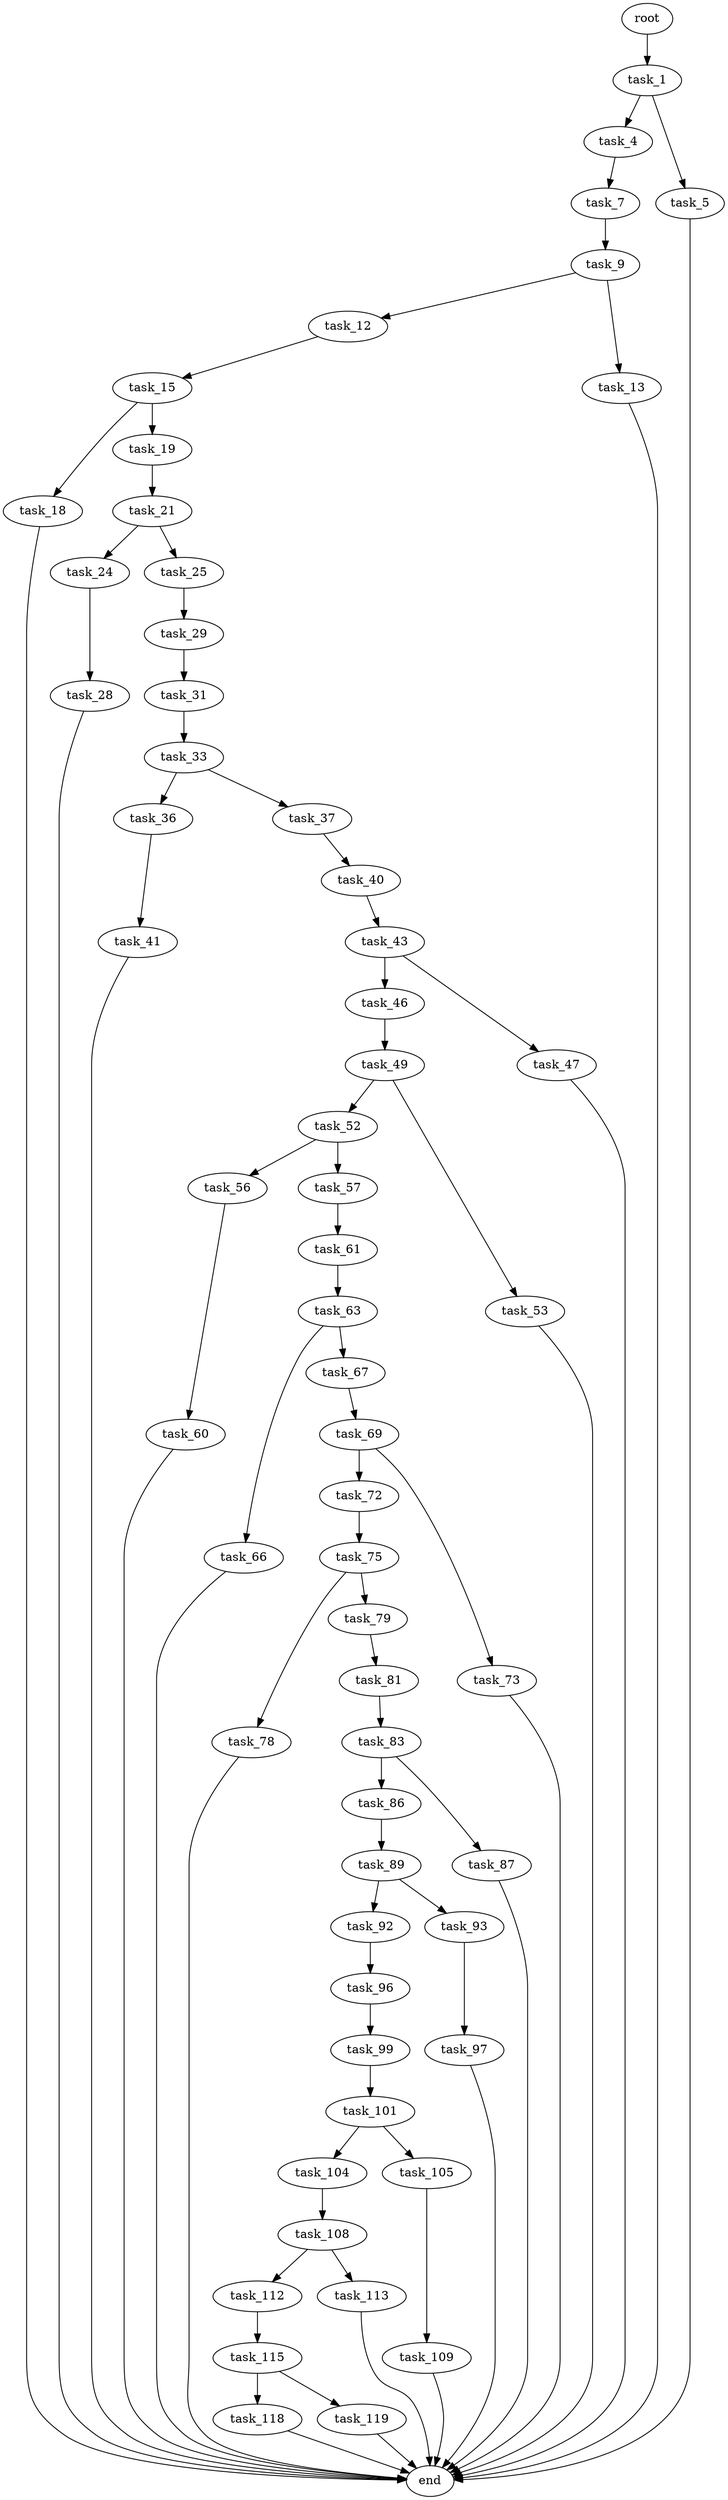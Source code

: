 digraph G {
  root [size="0.000000"];
  task_1 [size="205622382696.000000"];
  task_4 [size="782757789696.000000"];
  task_5 [size="514996772365.000000"];
  task_7 [size="34500600931.000000"];
  end [size="0.000000"];
  task_9 [size="549755813888.000000"];
  task_12 [size="4529125592.000000"];
  task_13 [size="14109735688.000000"];
  task_15 [size="231928233984.000000"];
  task_18 [size="1671008843.000000"];
  task_19 [size="39874639619.000000"];
  task_21 [size="384949623.000000"];
  task_24 [size="134217728000.000000"];
  task_25 [size="68719476736.000000"];
  task_28 [size="12904096395.000000"];
  task_29 [size="134217728000.000000"];
  task_31 [size="8589934592.000000"];
  task_33 [size="8589934592.000000"];
  task_36 [size="68719476736.000000"];
  task_37 [size="2092114772.000000"];
  task_41 [size="782757789696.000000"];
  task_40 [size="8902466328.000000"];
  task_43 [size="43902133872.000000"];
  task_46 [size="549755813888.000000"];
  task_47 [size="7997239541.000000"];
  task_49 [size="368293445632.000000"];
  task_52 [size="2569443052.000000"];
  task_53 [size="10201436855.000000"];
  task_56 [size="4428158622.000000"];
  task_57 [size="8589934592.000000"];
  task_60 [size="613738252956.000000"];
  task_61 [size="28991029248.000000"];
  task_63 [size="30070398362.000000"];
  task_66 [size="134217728000.000000"];
  task_67 [size="22875235100.000000"];
  task_69 [size="14688220166.000000"];
  task_72 [size="16048431847.000000"];
  task_73 [size="20218765291.000000"];
  task_75 [size="18301552532.000000"];
  task_78 [size="1228595296.000000"];
  task_79 [size="12309726125.000000"];
  task_81 [size="209530911139.000000"];
  task_83 [size="8589934592.000000"];
  task_86 [size="231928233984.000000"];
  task_87 [size="4255130225.000000"];
  task_89 [size="542253265928.000000"];
  task_92 [size="549755813888.000000"];
  task_93 [size="13139209312.000000"];
  task_96 [size="531847891224.000000"];
  task_97 [size="325394169443.000000"];
  task_99 [size="368293445632.000000"];
  task_101 [size="1406976359.000000"];
  task_104 [size="28991029248.000000"];
  task_105 [size="244946826464.000000"];
  task_108 [size="1383873217505.000000"];
  task_109 [size="549755813888.000000"];
  task_112 [size="7554542659.000000"];
  task_113 [size="13826417957.000000"];
  task_115 [size="852563921040.000000"];
  task_118 [size="1519341555.000000"];
  task_119 [size="52118168482.000000"];

  root -> task_1 [size="1.000000"];
  task_1 -> task_4 [size="134217728.000000"];
  task_1 -> task_5 [size="134217728.000000"];
  task_4 -> task_7 [size="679477248.000000"];
  task_5 -> end [size="1.000000"];
  task_7 -> task_9 [size="838860800.000000"];
  task_9 -> task_12 [size="536870912.000000"];
  task_9 -> task_13 [size="536870912.000000"];
  task_12 -> task_15 [size="301989888.000000"];
  task_13 -> end [size="1.000000"];
  task_15 -> task_18 [size="301989888.000000"];
  task_15 -> task_19 [size="301989888.000000"];
  task_18 -> end [size="1.000000"];
  task_19 -> task_21 [size="838860800.000000"];
  task_21 -> task_24 [size="33554432.000000"];
  task_21 -> task_25 [size="33554432.000000"];
  task_24 -> task_28 [size="209715200.000000"];
  task_25 -> task_29 [size="134217728.000000"];
  task_28 -> end [size="1.000000"];
  task_29 -> task_31 [size="209715200.000000"];
  task_31 -> task_33 [size="33554432.000000"];
  task_33 -> task_36 [size="33554432.000000"];
  task_33 -> task_37 [size="33554432.000000"];
  task_36 -> task_41 [size="134217728.000000"];
  task_37 -> task_40 [size="75497472.000000"];
  task_41 -> end [size="1.000000"];
  task_40 -> task_43 [size="33554432.000000"];
  task_43 -> task_46 [size="838860800.000000"];
  task_43 -> task_47 [size="838860800.000000"];
  task_46 -> task_49 [size="536870912.000000"];
  task_47 -> end [size="1.000000"];
  task_49 -> task_52 [size="411041792.000000"];
  task_49 -> task_53 [size="411041792.000000"];
  task_52 -> task_56 [size="134217728.000000"];
  task_52 -> task_57 [size="134217728.000000"];
  task_53 -> end [size="1.000000"];
  task_56 -> task_60 [size="75497472.000000"];
  task_57 -> task_61 [size="33554432.000000"];
  task_60 -> end [size="1.000000"];
  task_61 -> task_63 [size="75497472.000000"];
  task_63 -> task_66 [size="838860800.000000"];
  task_63 -> task_67 [size="838860800.000000"];
  task_66 -> end [size="1.000000"];
  task_67 -> task_69 [size="33554432.000000"];
  task_69 -> task_72 [size="838860800.000000"];
  task_69 -> task_73 [size="838860800.000000"];
  task_72 -> task_75 [size="411041792.000000"];
  task_73 -> end [size="1.000000"];
  task_75 -> task_78 [size="536870912.000000"];
  task_75 -> task_79 [size="536870912.000000"];
  task_78 -> end [size="1.000000"];
  task_79 -> task_81 [size="679477248.000000"];
  task_81 -> task_83 [size="838860800.000000"];
  task_83 -> task_86 [size="33554432.000000"];
  task_83 -> task_87 [size="33554432.000000"];
  task_86 -> task_89 [size="301989888.000000"];
  task_87 -> end [size="1.000000"];
  task_89 -> task_92 [size="411041792.000000"];
  task_89 -> task_93 [size="411041792.000000"];
  task_92 -> task_96 [size="536870912.000000"];
  task_93 -> task_97 [size="209715200.000000"];
  task_96 -> task_99 [size="536870912.000000"];
  task_97 -> end [size="1.000000"];
  task_99 -> task_101 [size="411041792.000000"];
  task_101 -> task_104 [size="33554432.000000"];
  task_101 -> task_105 [size="33554432.000000"];
  task_104 -> task_108 [size="75497472.000000"];
  task_105 -> task_109 [size="301989888.000000"];
  task_108 -> task_112 [size="838860800.000000"];
  task_108 -> task_113 [size="838860800.000000"];
  task_109 -> end [size="1.000000"];
  task_112 -> task_115 [size="209715200.000000"];
  task_113 -> end [size="1.000000"];
  task_115 -> task_118 [size="536870912.000000"];
  task_115 -> task_119 [size="536870912.000000"];
  task_118 -> end [size="1.000000"];
  task_119 -> end [size="1.000000"];
}
